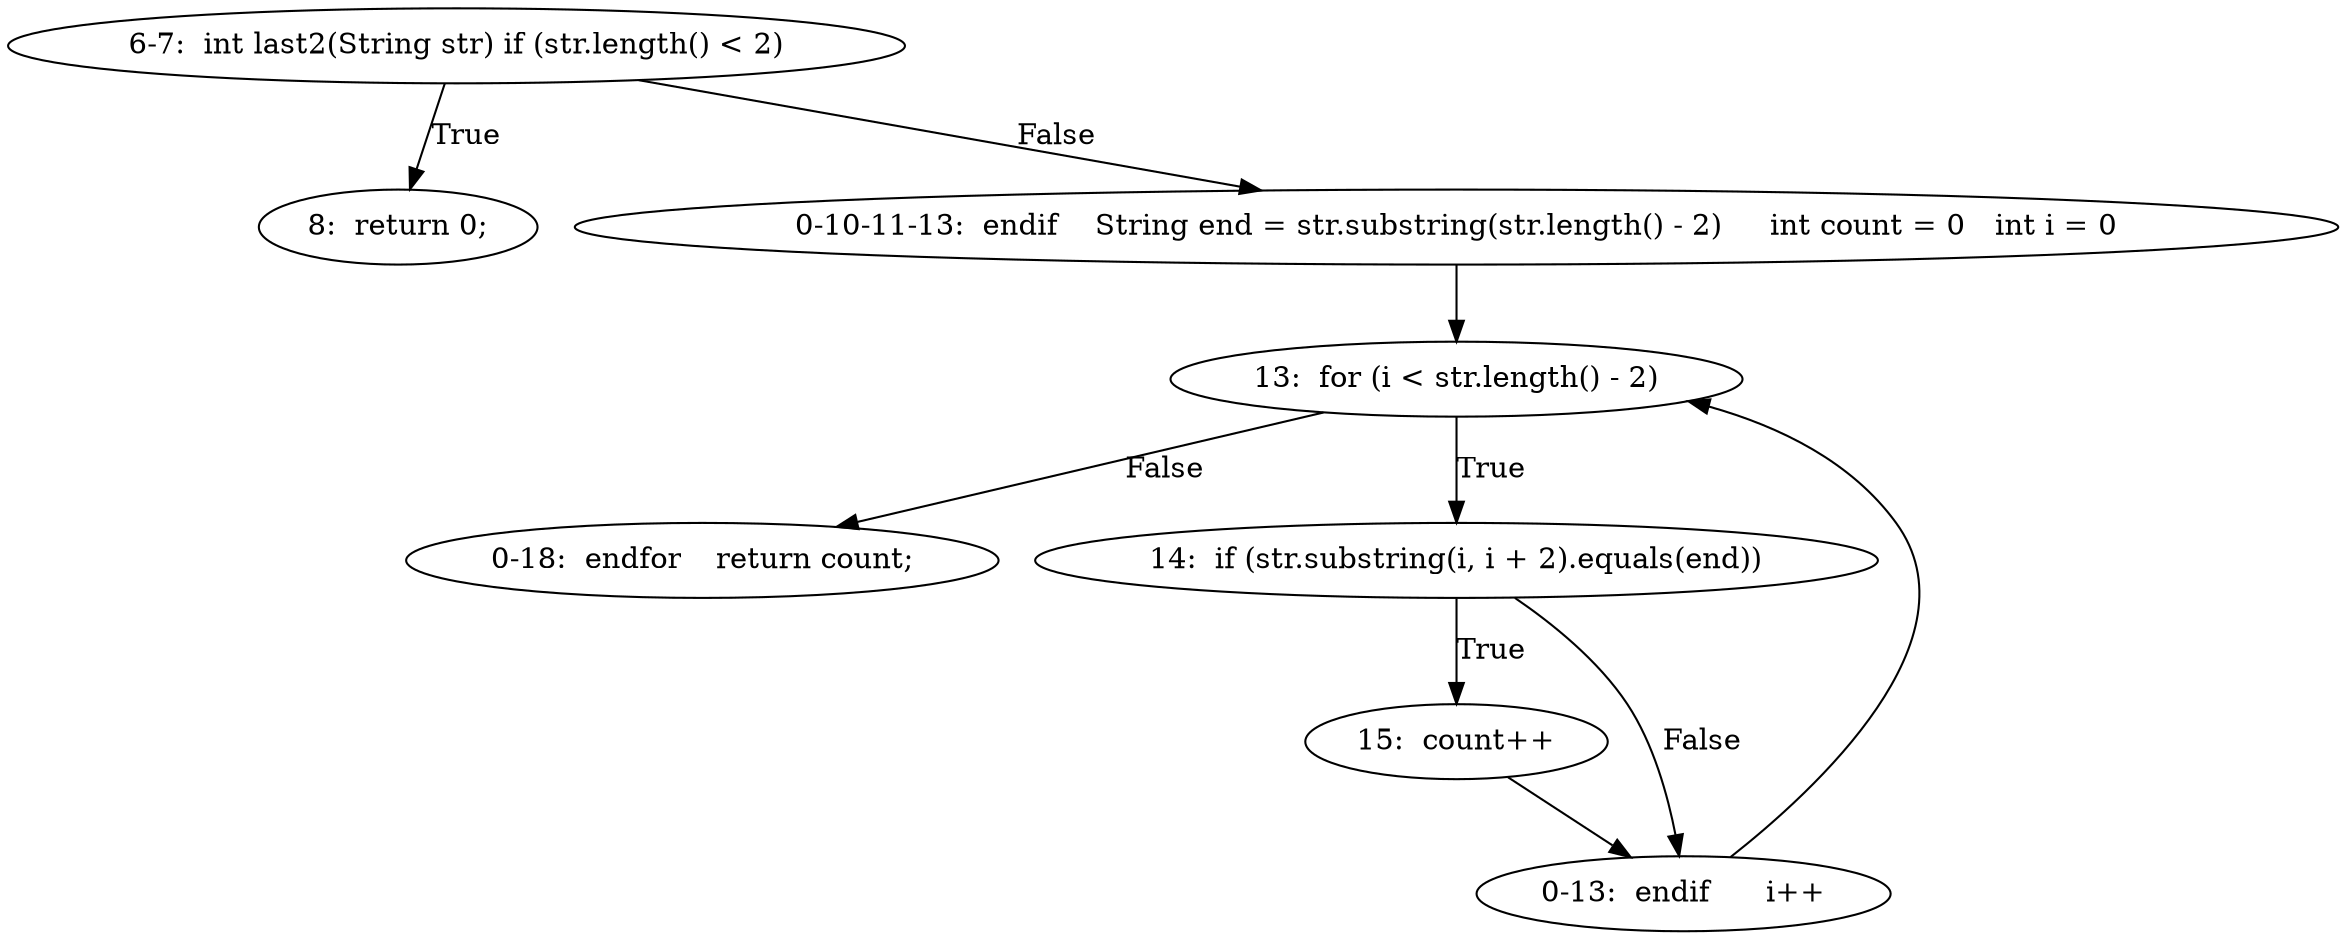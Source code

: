 digraph result_test { 
// graph-vertices
  a1  [label="6-7:  int last2(String str)	if (str.length() < 2)"]; 
  2  [label="8:  return 0;"]; 
  a4  [label="0-10-11-13:  endif	String end = str.substring(str.length() - 2)	int count = 0	int i = 0"]; 
  7  [label="13:  for (i < str.length() - 2)"]; 
  a5  [label="0-18:  endfor	return count;"]; 
  10  [label="14:  if (str.substring(i, i + 2).equals(end))"]; 
  11  [label="15:  count++"]; 
  a6  [label="0-13:  endif	i++"]; 
// graph-edges
  a1 -> 2  [label="True"]; 
  a1 -> a4  [label="False"]; 
  a4 -> 7;
  7 -> a5  [label="False"]; 
  7 -> 10  [label="True"]; 
  10 -> 11  [label="True"]; 
  11 -> a6;
  10 -> a6  [label="False"]; 
  a6 -> 7;
}